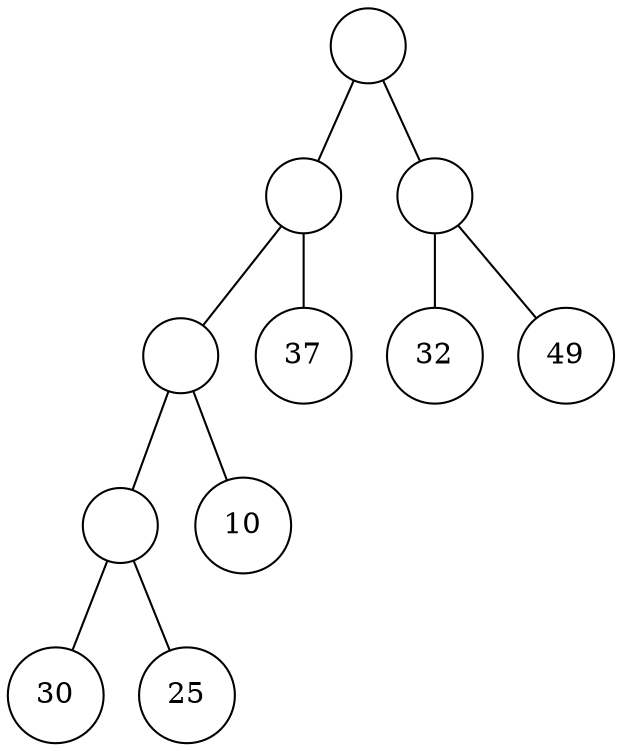 graph g {
graph[ordering="out"];
1[label="", shape=circle, width=0.5];
1--2;
1--3;
2[label="", shape=circle, width=0.5];
2--4;
2--5;
4[label="", shape=circle, width=0.5];
4--8;
4--9;
8[label="", shape=circle, width=0.5];
8--16;
8--17;
16[label="30",shape=circle, width=0.5];
17[label="25",shape=circle, width=0.5];
9[label="10",shape=circle, width=0.5];
5[label="37",shape=circle, width=0.5];
3[label="", shape=circle, width=0.5];
3--6;
3--7;
6[label="32",shape=circle, width=0.5];
7[label="49",shape=circle, width=0.5];
}
